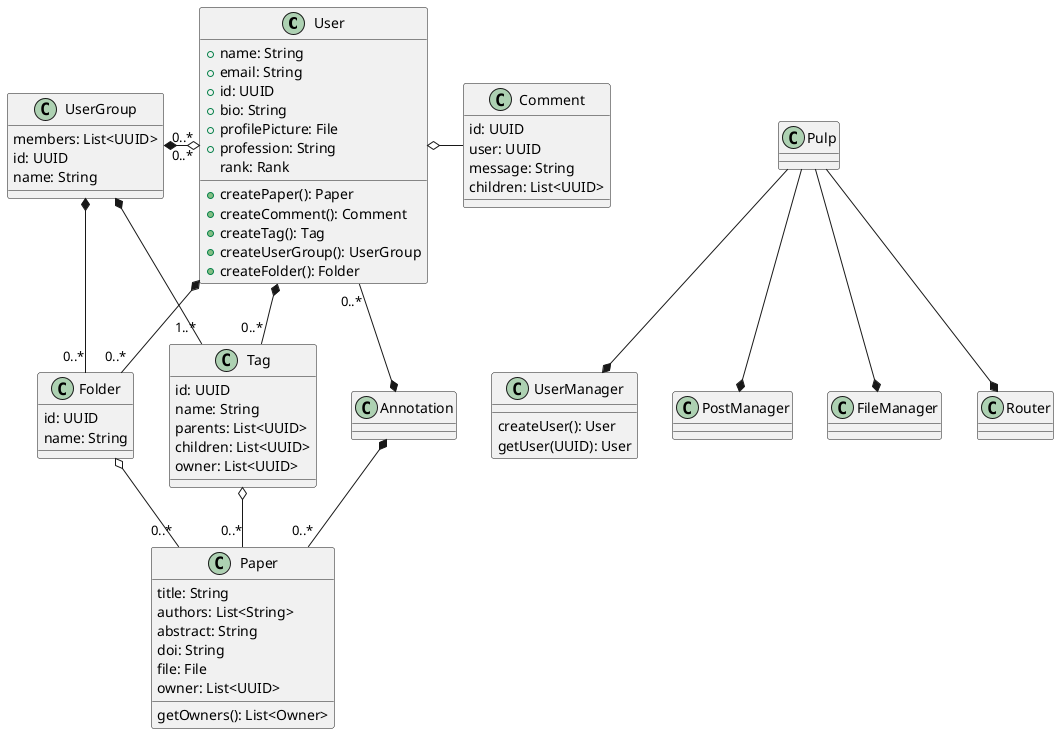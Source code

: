 @startuml
class User {
+name: String
+email: String
+id: UUID
+bio: String
+profilePicture: File
+profession: String
' Not in MVP
rank: Rank

+ createPaper(): Paper
+ createComment(): Comment
+ createTag(): Tag
+ createUserGroup(): UserGroup
+ createFolder(): Folder
}

class UserGroup {
members: List<UUID>
id: UUID
name: String
}

class Folder {
id: UUID
name: String
}

class Paper {
title: String
authors: List<String>
abstract: String
doi: String
file: File
owner: List<UUID>

getOwners(): List<Owner>
}

'/ class Author { }

class Tag {
id: UUID
name: String
parents: List<UUID>
children: List<UUID>
owner: List<UUID>
}


class Comment {
id: UUID
user: UUID
message: String
children: List<UUID>
}

class Pulp

class UserManager {
createUser(): User
getUser(UUID): User
}

class PostManager

class FileManager

class Router

Pulp --* FileManager
Pulp --* PostManager
Pulp --* UserManager
Pulp --* Router


/'
class Citation {

}

class CitationGraph {

}
'/

User *-- "0..*" Folder
Folder o-- "0..*" Paper
Tag o- "0..*" Paper
User  *-- "0..*" Tag
UserGroup *-- "0..*" Folder
UserGroup "0..*" *-o "0..*" User
UserGroup *- "1..*" Tag

Comment -lefto User
Annotation *-- "0..*" Paper
User "0..*" --* Annotation

/'
Citation "1..*" -left* CitationGraph
Citation "0..*" -o Paper
'/
@enduml

